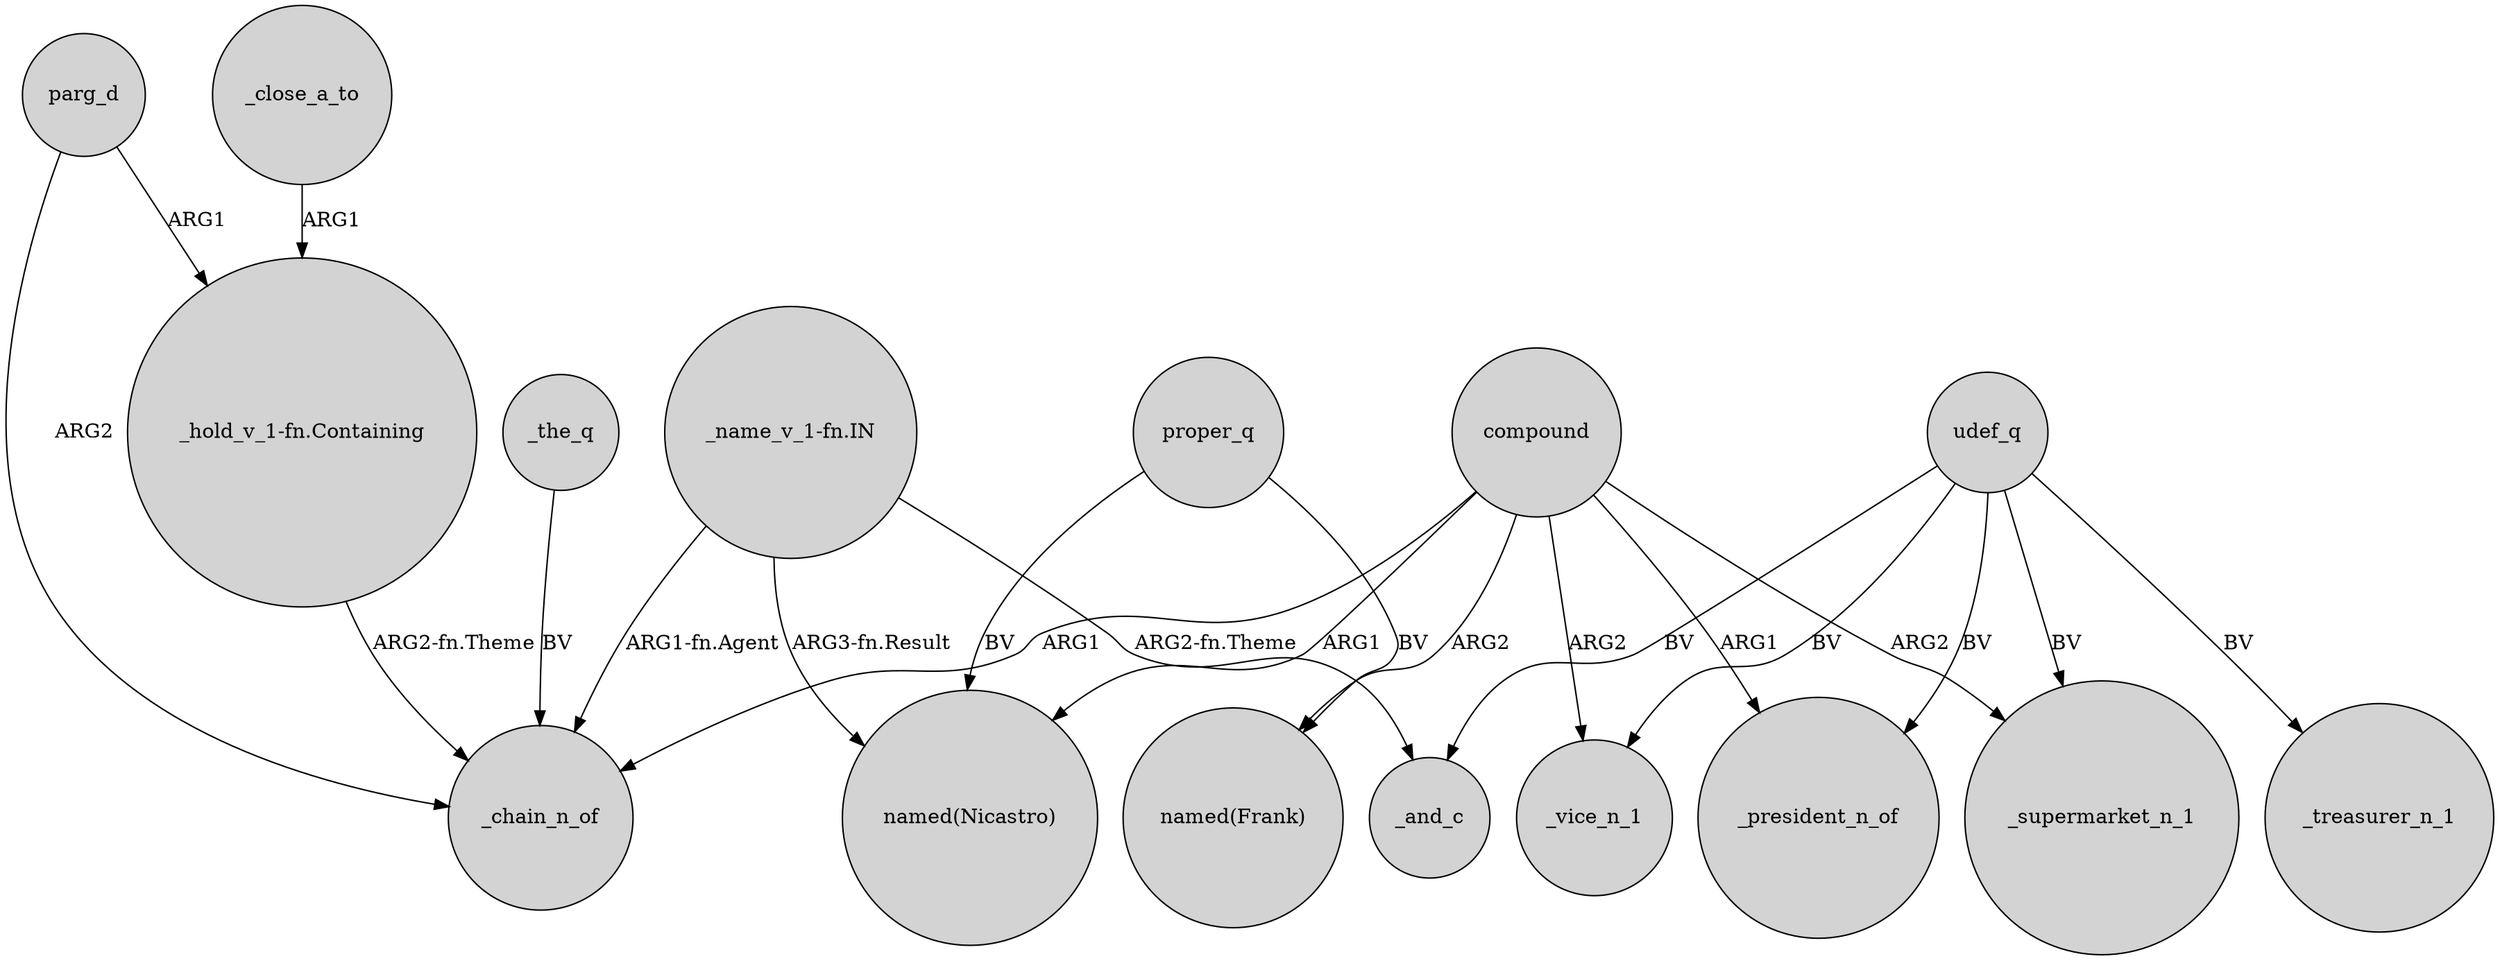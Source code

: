 digraph {
	node [shape=circle style=filled]
	_close_a_to -> "_hold_v_1-fn.Containing" [label=ARG1]
	compound -> _vice_n_1 [label=ARG2]
	"_name_v_1-fn.IN" -> _and_c [label="ARG2-fn.Theme"]
	parg_d -> _chain_n_of [label=ARG2]
	compound -> _chain_n_of [label=ARG1]
	"_name_v_1-fn.IN" -> "named(Nicastro)" [label="ARG3-fn.Result"]
	parg_d -> "_hold_v_1-fn.Containing" [label=ARG1]
	udef_q -> _vice_n_1 [label=BV]
	"_name_v_1-fn.IN" -> _chain_n_of [label="ARG1-fn.Agent"]
	compound -> _president_n_of [label=ARG1]
	_the_q -> _chain_n_of [label=BV]
	"_hold_v_1-fn.Containing" -> _chain_n_of [label="ARG2-fn.Theme"]
	compound -> _supermarket_n_1 [label=ARG2]
	udef_q -> _president_n_of [label=BV]
	udef_q -> _treasurer_n_1 [label=BV]
	compound -> "named(Nicastro)" [label=ARG1]
	udef_q -> _supermarket_n_1 [label=BV]
	udef_q -> _and_c [label=BV]
	proper_q -> "named(Nicastro)" [label=BV]
	compound -> "named(Frank)" [label=ARG2]
	proper_q -> "named(Frank)" [label=BV]
}
